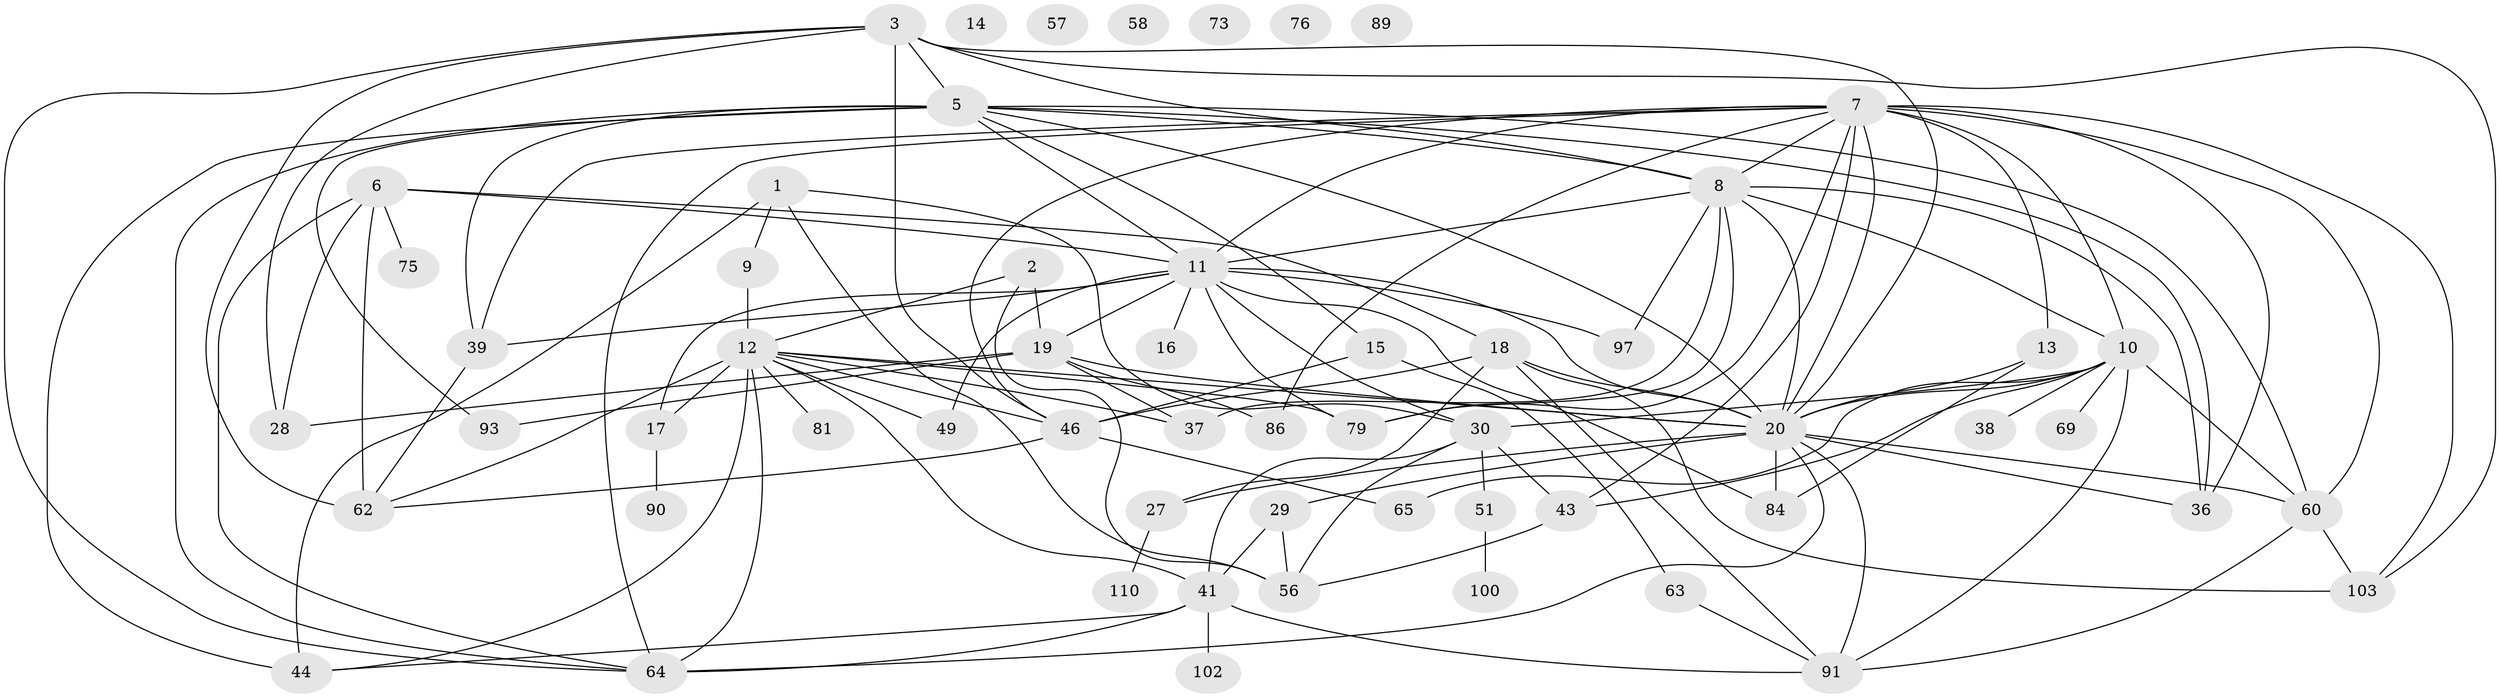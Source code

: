// original degree distribution, {3: 0.1810344827586207, 4: 0.1724137931034483, 5: 0.14655172413793102, 2: 0.19827586206896552, 6: 0.08620689655172414, 0: 0.05172413793103448, 1: 0.1206896551724138, 7: 0.02586206896551724, 10: 0.008620689655172414, 9: 0.008620689655172414}
// Generated by graph-tools (version 1.1) at 2025/16/03/04/25 18:16:32]
// undirected, 58 vertices, 123 edges
graph export_dot {
graph [start="1"]
  node [color=gray90,style=filled];
  1 [super="+108"];
  2;
  3 [super="+4+112"];
  5 [super="+35+32"];
  6 [super="+48+26+88"];
  7 [super="+83+55"];
  8 [super="+23+94+47"];
  9;
  10 [super="+42+66+24"];
  11 [super="+33+116"];
  12 [super="+40+22+34"];
  13;
  14;
  15;
  16 [super="+59"];
  17 [super="+95"];
  18 [super="+21"];
  19 [super="+70+104"];
  20 [super="+72+31"];
  27;
  28;
  29;
  30 [super="+82"];
  36 [super="+50"];
  37;
  38;
  39;
  41;
  43;
  44 [super="+106"];
  46 [super="+78+52+54"];
  49;
  51 [super="+53"];
  56 [super="+67"];
  57;
  58;
  60 [super="+74"];
  62 [super="+77"];
  63;
  64 [super="+98"];
  65;
  69;
  73;
  75;
  76;
  79;
  81;
  84;
  86;
  89;
  90;
  91 [super="+105"];
  93;
  97;
  100;
  102;
  103;
  110;
  1 -- 9;
  1 -- 56;
  1 -- 44;
  1 -- 30;
  2 -- 19 [weight=2];
  2 -- 12;
  2 -- 56;
  3 -- 62;
  3 -- 103;
  3 -- 28;
  3 -- 46 [weight=2];
  3 -- 5;
  3 -- 8;
  3 -- 20;
  3 -- 64;
  5 -- 39;
  5 -- 8;
  5 -- 11;
  5 -- 44;
  5 -- 15;
  5 -- 60;
  5 -- 93;
  5 -- 36;
  5 -- 20;
  5 -- 64;
  6 -- 62 [weight=2];
  6 -- 75;
  6 -- 11 [weight=2];
  6 -- 28;
  6 -- 64;
  6 -- 18;
  7 -- 11 [weight=2];
  7 -- 10 [weight=3];
  7 -- 46;
  7 -- 64;
  7 -- 36;
  7 -- 39;
  7 -- 103;
  7 -- 43;
  7 -- 13;
  7 -- 79;
  7 -- 20;
  7 -- 86;
  7 -- 60;
  7 -- 8;
  8 -- 97;
  8 -- 79;
  8 -- 37;
  8 -- 20;
  8 -- 10;
  8 -- 11;
  8 -- 36;
  9 -- 12;
  10 -- 65;
  10 -- 69;
  10 -- 38;
  10 -- 60;
  10 -- 43;
  10 -- 20;
  10 -- 91;
  10 -- 30;
  11 -- 49;
  11 -- 97;
  11 -- 17;
  11 -- 39;
  11 -- 84;
  11 -- 30;
  11 -- 79;
  11 -- 20 [weight=2];
  11 -- 16;
  11 -- 19 [weight=2];
  12 -- 44;
  12 -- 64 [weight=2];
  12 -- 81;
  12 -- 37;
  12 -- 41;
  12 -- 17;
  12 -- 46;
  12 -- 79;
  12 -- 49;
  12 -- 62;
  12 -- 20;
  13 -- 84;
  13 -- 20;
  15 -- 63;
  15 -- 46;
  17 -- 90;
  18 -- 27;
  18 -- 20;
  18 -- 103;
  18 -- 91;
  18 -- 46;
  19 -- 28;
  19 -- 86;
  19 -- 93;
  19 -- 37;
  19 -- 20 [weight=2];
  20 -- 84;
  20 -- 60;
  20 -- 64;
  20 -- 36;
  20 -- 27;
  20 -- 29 [weight=2];
  20 -- 91;
  27 -- 110;
  29 -- 41;
  29 -- 56;
  30 -- 41;
  30 -- 56;
  30 -- 43;
  30 -- 51;
  39 -- 62;
  41 -- 91;
  41 -- 102;
  41 -- 64;
  41 -- 44;
  43 -- 56;
  46 -- 62;
  46 -- 65;
  51 -- 100;
  60 -- 103;
  60 -- 91;
  63 -- 91;
}
